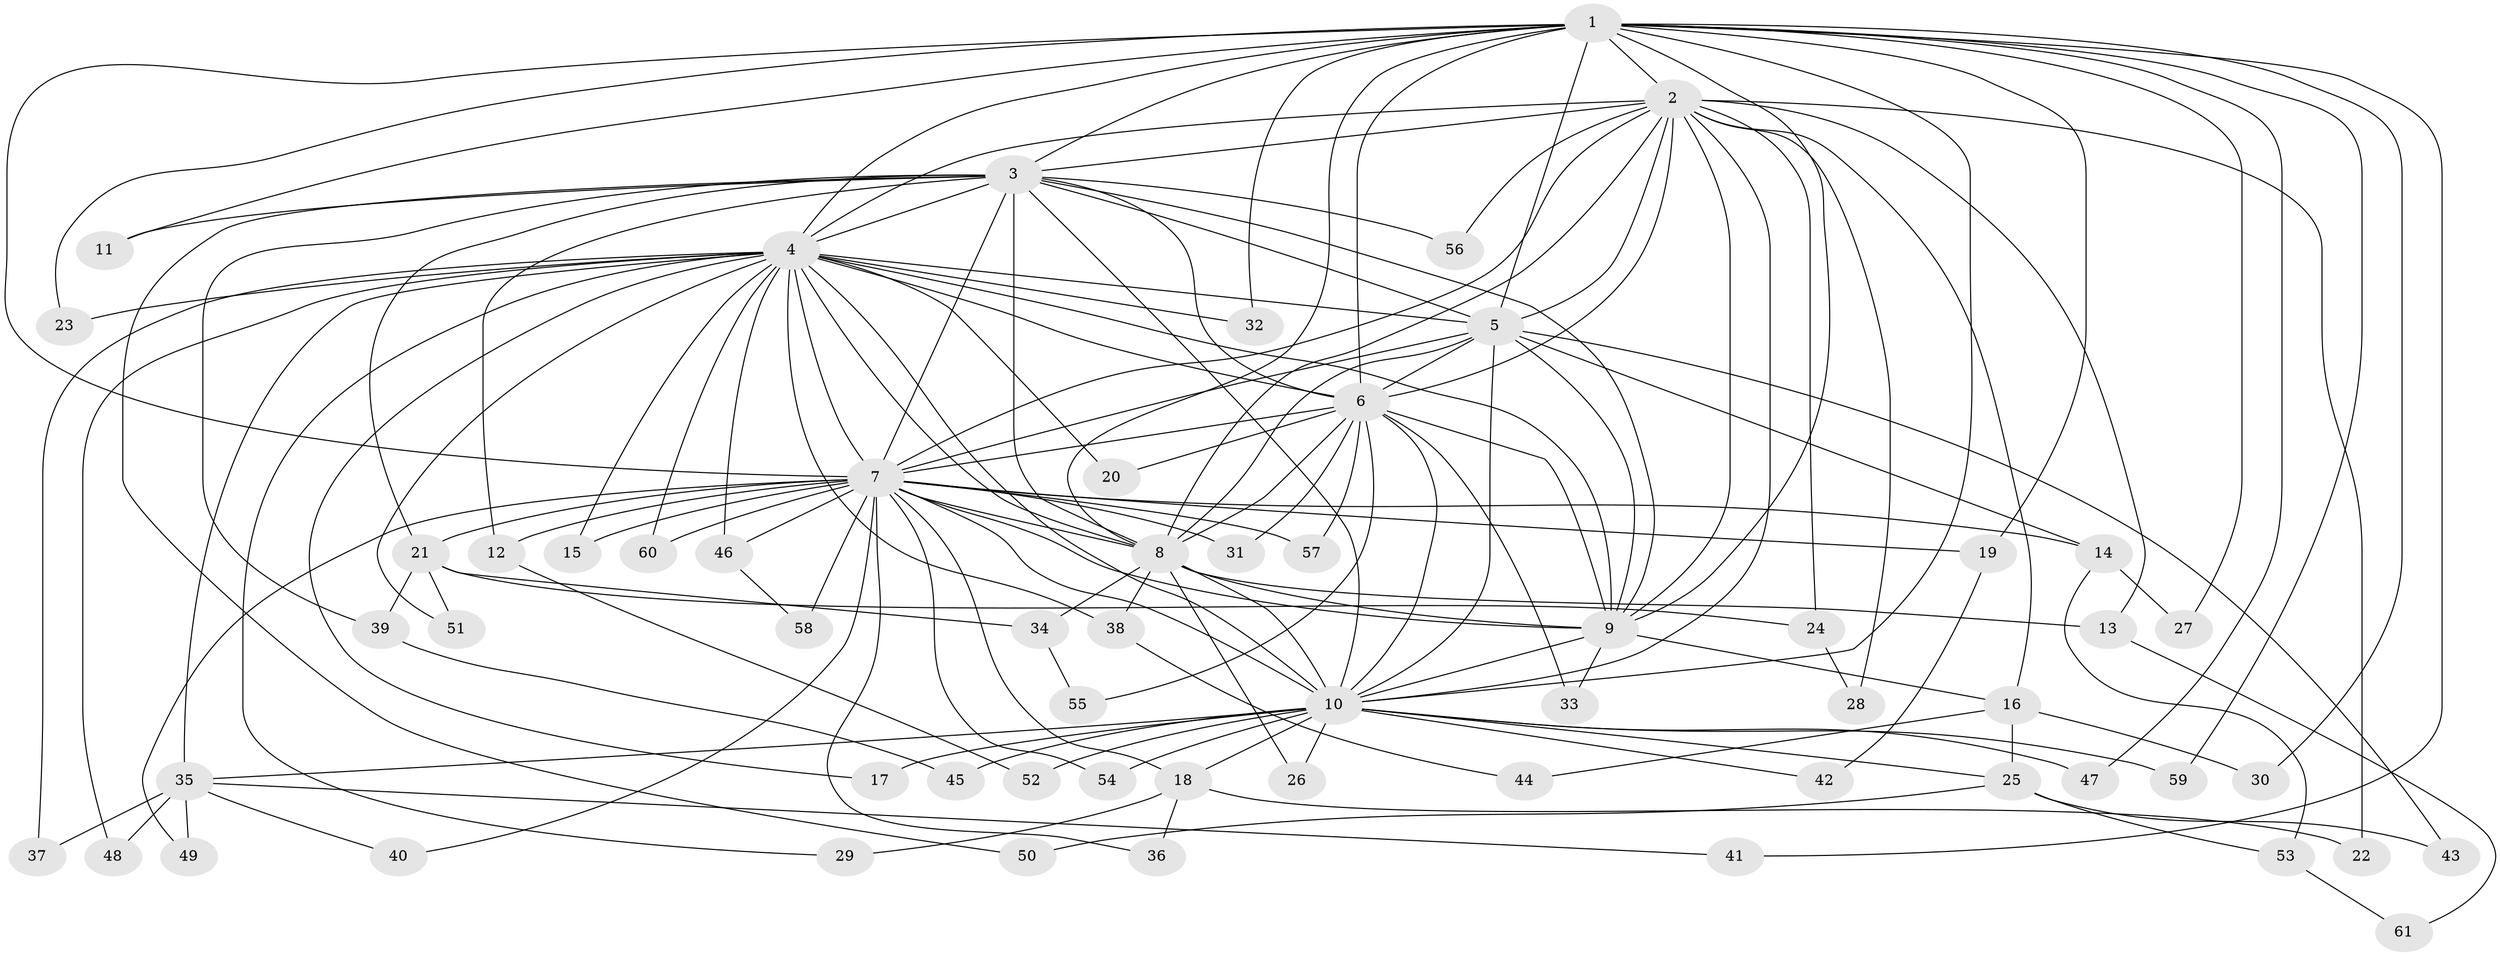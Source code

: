 // Generated by graph-tools (version 1.1) at 2025/49/03/09/25 03:49:35]
// undirected, 61 vertices, 147 edges
graph export_dot {
graph [start="1"]
  node [color=gray90,style=filled];
  1;
  2;
  3;
  4;
  5;
  6;
  7;
  8;
  9;
  10;
  11;
  12;
  13;
  14;
  15;
  16;
  17;
  18;
  19;
  20;
  21;
  22;
  23;
  24;
  25;
  26;
  27;
  28;
  29;
  30;
  31;
  32;
  33;
  34;
  35;
  36;
  37;
  38;
  39;
  40;
  41;
  42;
  43;
  44;
  45;
  46;
  47;
  48;
  49;
  50;
  51;
  52;
  53;
  54;
  55;
  56;
  57;
  58;
  59;
  60;
  61;
  1 -- 2;
  1 -- 3;
  1 -- 4;
  1 -- 5;
  1 -- 6;
  1 -- 7;
  1 -- 8;
  1 -- 9;
  1 -- 10;
  1 -- 11;
  1 -- 19;
  1 -- 23;
  1 -- 27;
  1 -- 30;
  1 -- 32;
  1 -- 41;
  1 -- 47;
  1 -- 59;
  2 -- 3;
  2 -- 4;
  2 -- 5;
  2 -- 6;
  2 -- 7;
  2 -- 8;
  2 -- 9;
  2 -- 10;
  2 -- 13;
  2 -- 16;
  2 -- 22;
  2 -- 24;
  2 -- 28;
  2 -- 56;
  3 -- 4;
  3 -- 5;
  3 -- 6;
  3 -- 7;
  3 -- 8;
  3 -- 9;
  3 -- 10;
  3 -- 11;
  3 -- 12;
  3 -- 21;
  3 -- 39;
  3 -- 50;
  3 -- 56;
  4 -- 5;
  4 -- 6;
  4 -- 7;
  4 -- 8;
  4 -- 9;
  4 -- 10;
  4 -- 15;
  4 -- 17;
  4 -- 20;
  4 -- 23;
  4 -- 29;
  4 -- 32;
  4 -- 35;
  4 -- 37;
  4 -- 38;
  4 -- 46;
  4 -- 48;
  4 -- 51;
  4 -- 60;
  5 -- 6;
  5 -- 7;
  5 -- 8;
  5 -- 9;
  5 -- 10;
  5 -- 14;
  5 -- 43;
  6 -- 7;
  6 -- 8;
  6 -- 9;
  6 -- 10;
  6 -- 20;
  6 -- 31;
  6 -- 33;
  6 -- 55;
  6 -- 57;
  7 -- 8;
  7 -- 9;
  7 -- 10;
  7 -- 12;
  7 -- 14;
  7 -- 15;
  7 -- 18;
  7 -- 19;
  7 -- 21;
  7 -- 31;
  7 -- 36;
  7 -- 40;
  7 -- 46;
  7 -- 49;
  7 -- 54;
  7 -- 57;
  7 -- 58;
  7 -- 60;
  8 -- 9;
  8 -- 10;
  8 -- 13;
  8 -- 26;
  8 -- 34;
  8 -- 38;
  9 -- 10;
  9 -- 16;
  9 -- 33;
  10 -- 17;
  10 -- 18;
  10 -- 25;
  10 -- 26;
  10 -- 35;
  10 -- 42;
  10 -- 45;
  10 -- 47;
  10 -- 52;
  10 -- 54;
  10 -- 59;
  12 -- 52;
  13 -- 61;
  14 -- 27;
  14 -- 53;
  16 -- 25;
  16 -- 30;
  16 -- 44;
  18 -- 22;
  18 -- 29;
  18 -- 36;
  19 -- 42;
  21 -- 24;
  21 -- 34;
  21 -- 39;
  21 -- 51;
  24 -- 28;
  25 -- 43;
  25 -- 50;
  25 -- 53;
  34 -- 55;
  35 -- 37;
  35 -- 40;
  35 -- 41;
  35 -- 48;
  35 -- 49;
  38 -- 44;
  39 -- 45;
  46 -- 58;
  53 -- 61;
}
